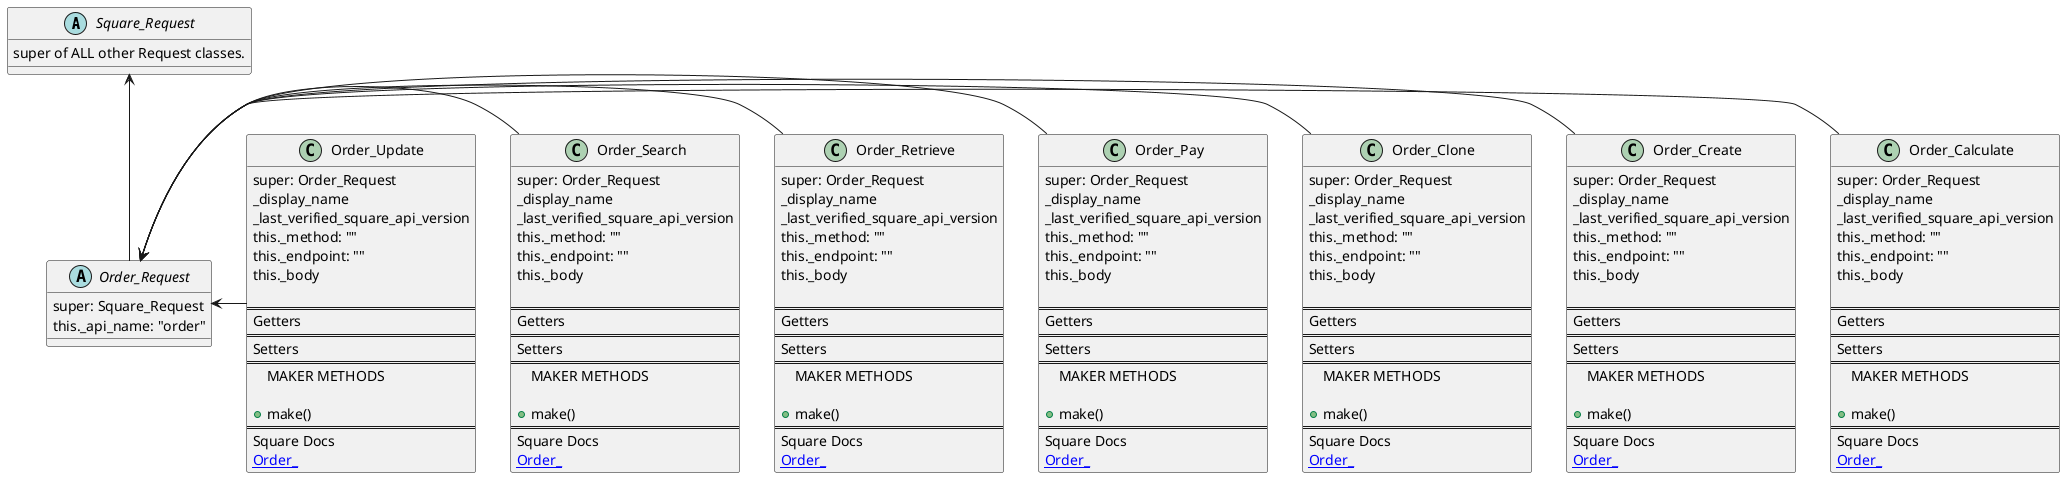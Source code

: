 @startuml
'https://plantuml.com/class-diagram


Square_Request <-- Order_Request
Order_Request <- Order_Calculate
Order_Request <- Order_Create
Order_Request <- Order_Clone
Order_Request <- Order_Pay
Order_Request <- Order_Retrieve
Order_Request <- Order_Search
Order_Request <- Order_Update


abstract class Square_Request{
super of ALL other Request classes.
}

abstract class Order_Request {
super: Square_Request
this._api_name: "order"
}


class Order_Calculate {
super: Order_Request
_display_name
_last_verified_square_api_version
this._method: ""
this._endpoint: ""
this._body

==
Getters
==
Setters
==
MAKER METHODS

+make()
==
Square Docs
[[ Order_ ]]
}

class Order_Create  {
super: Order_Request
_display_name
_last_verified_square_api_version
this._method: ""
this._endpoint: ""
this._body

==
Getters
==
Setters
==
MAKER METHODS

+make()
==
Square Docs
[[ Order_ ]]
}
class Order_Clone  {
super: Order_Request
_display_name
_last_verified_square_api_version
this._method: ""
this._endpoint: ""
this._body

==
Getters
==
Setters
==
MAKER METHODS

+make()
==
Square Docs
[[ Order_ ]]
}
class Order_Pay  {
super: Order_Request
_display_name
_last_verified_square_api_version
this._method: ""
this._endpoint: ""
this._body

==
Getters
==
Setters
==
MAKER METHODS

+make()
==
Square Docs
[[ Order_ ]]
}
class Order_Retrieve  {
super: Order_Request
_display_name
_last_verified_square_api_version
this._method: ""
this._endpoint: ""
this._body

==
Getters
==
Setters
==
MAKER METHODS

+make()
==
Square Docs
[[ Order_ ]]
}
class Order_Search  {
super: Order_Request
_display_name
_last_verified_square_api_version
this._method: ""
this._endpoint: ""
this._body

==
Getters
==
Setters
==
MAKER METHODS

+make()
==
Square Docs
[[ Order_ ]]
}
class Order_Update {
super: Order_Request
_display_name
_last_verified_square_api_version
this._method: ""
this._endpoint: ""
this._body

==
Getters
==
Setters
==
MAKER METHODS

+make()
==
Square Docs
[[ Order_ ]]
}


@enduml